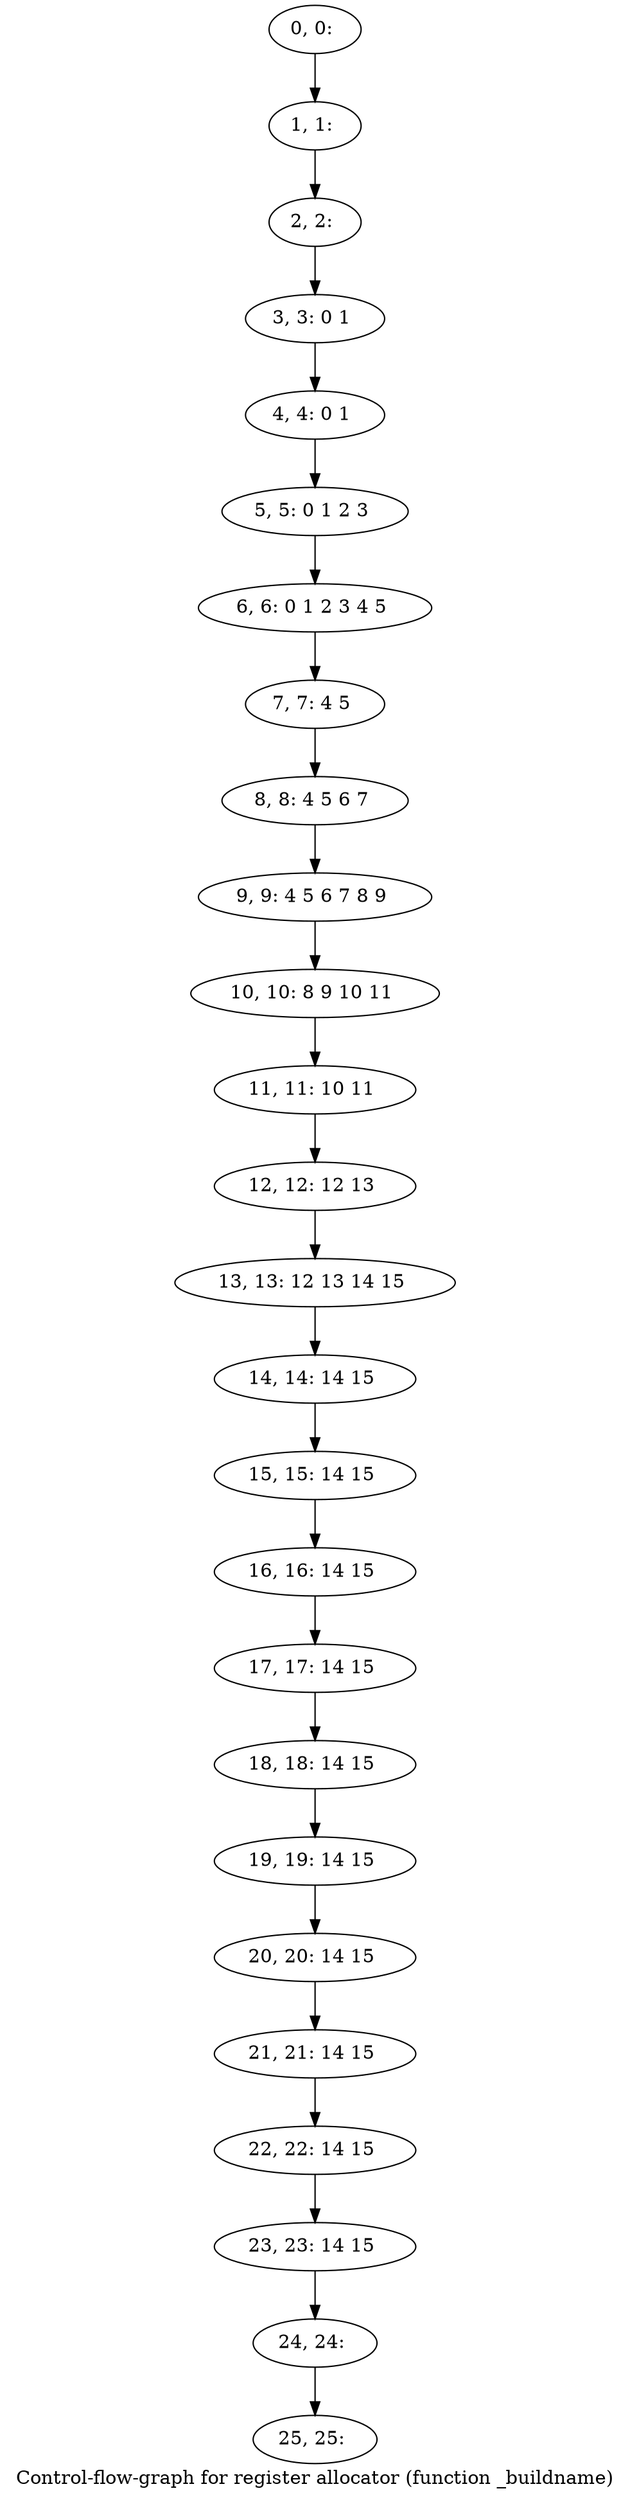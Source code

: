 digraph G {
graph [label="Control-flow-graph for register allocator (function _buildname)"]
0[label="0, 0: "];
1[label="1, 1: "];
2[label="2, 2: "];
3[label="3, 3: 0 1 "];
4[label="4, 4: 0 1 "];
5[label="5, 5: 0 1 2 3 "];
6[label="6, 6: 0 1 2 3 4 5 "];
7[label="7, 7: 4 5 "];
8[label="8, 8: 4 5 6 7 "];
9[label="9, 9: 4 5 6 7 8 9 "];
10[label="10, 10: 8 9 10 11 "];
11[label="11, 11: 10 11 "];
12[label="12, 12: 12 13 "];
13[label="13, 13: 12 13 14 15 "];
14[label="14, 14: 14 15 "];
15[label="15, 15: 14 15 "];
16[label="16, 16: 14 15 "];
17[label="17, 17: 14 15 "];
18[label="18, 18: 14 15 "];
19[label="19, 19: 14 15 "];
20[label="20, 20: 14 15 "];
21[label="21, 21: 14 15 "];
22[label="22, 22: 14 15 "];
23[label="23, 23: 14 15 "];
24[label="24, 24: "];
25[label="25, 25: "];
0->1 ;
1->2 ;
2->3 ;
3->4 ;
4->5 ;
5->6 ;
6->7 ;
7->8 ;
8->9 ;
9->10 ;
10->11 ;
11->12 ;
12->13 ;
13->14 ;
14->15 ;
15->16 ;
16->17 ;
17->18 ;
18->19 ;
19->20 ;
20->21 ;
21->22 ;
22->23 ;
23->24 ;
24->25 ;
}
